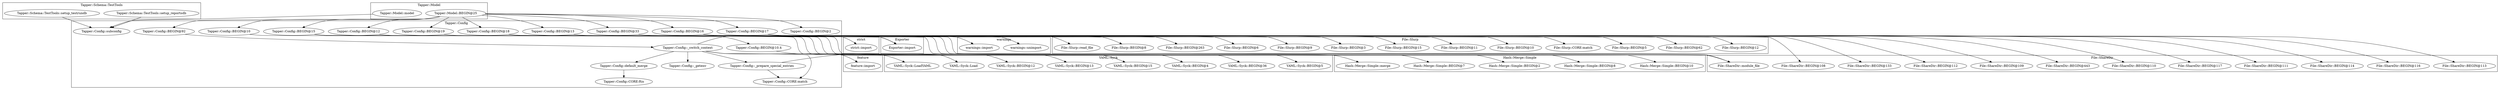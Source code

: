 digraph {
graph [overlap=false]
subgraph cluster_feature {
	label="feature";
	"feature::import";
}
subgraph cluster_Tapper_Schema_TestTools {
	label="Tapper::Schema::TestTools";
	"Tapper::Schema::TestTools::setup_reportsdb";
	"Tapper::Schema::TestTools::setup_testrundb";
}
subgraph cluster_YAML_Syck {
	label="YAML::Syck";
	"YAML::Syck::Load";
	"YAML::Syck::BEGIN@15";
	"YAML::Syck::BEGIN@4";
	"YAML::Syck::BEGIN@36";
	"YAML::Syck::BEGIN@5";
	"YAML::Syck::BEGIN@12";
	"YAML::Syck::LoadYAML";
	"YAML::Syck::BEGIN@13";
}
subgraph cluster_Exporter {
	label="Exporter";
	"Exporter::import";
}
subgraph cluster_File_ShareDir {
	label="File::ShareDir";
	"File::ShareDir::BEGIN@109";
	"File::ShareDir::BEGIN@443";
	"File::ShareDir::BEGIN@110";
	"File::ShareDir::module_file";
	"File::ShareDir::BEGIN@117";
	"File::ShareDir::BEGIN@111";
	"File::ShareDir::BEGIN@114";
	"File::ShareDir::BEGIN@116";
	"File::ShareDir::BEGIN@113";
	"File::ShareDir::BEGIN@108";
	"File::ShareDir::BEGIN@133";
	"File::ShareDir::BEGIN@112";
}
subgraph cluster_Tapper_Model {
	label="Tapper::Model";
	"Tapper::Model::model";
	"Tapper::Model::BEGIN@25";
}
subgraph cluster_File_Slurp {
	label="File::Slurp";
	"File::Slurp::BEGIN@11";
	"File::Slurp::BEGIN@15";
	"File::Slurp::BEGIN@3";
	"File::Slurp::BEGIN@9";
	"File::Slurp::BEGIN@6";
	"File::Slurp::BEGIN@263";
	"File::Slurp::BEGIN@8";
	"File::Slurp::BEGIN@12";
	"File::Slurp::BEGIN@62";
	"File::Slurp::BEGIN@5";
	"File::Slurp::CORE:match";
	"File::Slurp::read_file";
	"File::Slurp::BEGIN@10";
}
subgraph cluster_warnings {
	label="warnings";
	"warnings::unimport";
	"warnings::import";
}
subgraph cluster_Tapper_Config {
	label="Tapper::Config";
	"Tapper::Config::BEGIN@12";
	"Tapper::Config::CORE:ftis";
	"Tapper::Config::BEGIN@10";
	"Tapper::Config::BEGIN@19";
	"Tapper::Config::BEGIN@18";
	"Tapper::Config::_switch_context";
	"Tapper::Config::subconfig";
	"Tapper::Config::_prepare_special_entries";
	"Tapper::Config::BEGIN@92";
	"Tapper::Config::BEGIN@13";
	"Tapper::Config::default_merge";
	"Tapper::Config::BEGIN@16";
	"Tapper::Config::BEGIN@2";
	"Tapper::Config::CORE:match";
	"Tapper::Config::BEGIN@10.4";
	"Tapper::Config::BEGIN@15";
	"Tapper::Config::BEGIN@17";
	"Tapper::Config::_getenv";
	"Tapper::Config::BEGIN@33";
}
subgraph cluster_strict {
	label="strict";
	"strict::import";
}
subgraph cluster_Hash_Merge_Simple {
	label="Hash::Merge::Simple";
	"Hash::Merge::Simple::BEGIN@8";
	"Hash::Merge::Simple::merge";
	"Hash::Merge::Simple::BEGIN@10";
	"Hash::Merge::Simple::BEGIN@7";
	"Hash::Merge::Simple::BEGIN@2";
}
"Tapper::Model::BEGIN@25" -> "Tapper::Config::BEGIN@10";
"Tapper::Config::BEGIN@92" -> "Tapper::Config::_switch_context";
"Tapper::Model::BEGIN@25" -> "Tapper::Config::BEGIN@16";
"Tapper::Config::BEGIN@16" -> "Exporter::import";
"Tapper::Config::BEGIN@17" -> "Exporter::import";
"Tapper::Config::BEGIN@19" -> "Exporter::import";
"Tapper::Config::BEGIN@18" -> "Exporter::import";
"Tapper::Config::BEGIN@15" -> "Exporter::import";
"Tapper::Config::BEGIN@15" -> "YAML::Syck::BEGIN@12";
"Tapper::Config::_prepare_special_entries" -> "File::ShareDir::module_file";
"Tapper::Config::_switch_context" -> "File::ShareDir::module_file";
"Tapper::Schema::TestTools::setup_reportsdb" -> "Tapper::Config::subconfig";
"Tapper::Model::model" -> "Tapper::Config::subconfig";
"Tapper::Schema::TestTools::setup_testrundb" -> "Tapper::Config::subconfig";
"Tapper::Config::BEGIN@17" -> "File::ShareDir::BEGIN@117";
"Tapper::Config::BEGIN@15" -> "YAML::Syck::BEGIN@36";
"Tapper::Config::BEGIN@18" -> "Hash::Merge::Simple::BEGIN@10";
"Tapper::Config::BEGIN@15" -> "YAML::Syck::BEGIN@13";
"Tapper::Config::BEGIN@17" -> "File::ShareDir::BEGIN@110";
"Tapper::Config::BEGIN@16" -> "File::Slurp::BEGIN@9";
"Tapper::Model::BEGIN@25" -> "Tapper::Config::BEGIN@2";
"Tapper::Config::BEGIN@16" -> "File::Slurp::BEGIN@5";
"Tapper::Config::BEGIN@10" -> "Tapper::Config::BEGIN@10.4";
"Tapper::Config::BEGIN@16" -> "File::Slurp::BEGIN@10";
"Tapper::Config::BEGIN@15" -> "YAML::Syck::BEGIN@5";
"Tapper::Config::_switch_context" -> "Tapper::Config::_prepare_special_entries";
"Tapper::Model::BEGIN@25" -> "Tapper::Config::BEGIN@13";
"Tapper::Config::BEGIN@13" -> "warnings::import";
"Tapper::Model::BEGIN@25" -> "Tapper::Config::BEGIN@12";
"Tapper::Config::BEGIN@16" -> "File::Slurp::BEGIN@62";
"Tapper::Model::BEGIN@25" -> "Tapper::Config::BEGIN@92";
"Tapper::Config::_prepare_special_entries" -> "Tapper::Config::CORE:match";
"Tapper::Config::_switch_context" -> "Tapper::Config::CORE:match";
"Tapper::Model::BEGIN@25" -> "Tapper::Config::BEGIN@17";
"Tapper::Config::_switch_context" -> "Tapper::Config::_getenv";
"Tapper::Config::BEGIN@17" -> "File::ShareDir::BEGIN@443";
"Tapper::Config::BEGIN@15" -> "YAML::Syck::BEGIN@4";
"Tapper::Config::BEGIN@16" -> "File::Slurp::BEGIN@12";
"Tapper::Config::BEGIN@12" -> "strict::import";
"Tapper::Config::BEGIN@16" -> "File::Slurp::BEGIN@15";
"Tapper::Config::_switch_context" -> "Hash::Merge::Simple::merge";
"Tapper::Config::BEGIN@33" -> "warnings::unimport";
"Tapper::Config::_switch_context" -> "YAML::Syck::LoadYAML";
"Tapper::Model::BEGIN@25" -> "Tapper::Config::BEGIN@19";
"Tapper::Config::BEGIN@17" -> "File::ShareDir::BEGIN@113";
"Tapper::Config::BEGIN@16" -> "File::Slurp::BEGIN@8";
"Tapper::Model::BEGIN@25" -> "Tapper::Config::BEGIN@18";
"Tapper::Config::_switch_context" -> "YAML::Syck::Load";
"Tapper::Config::BEGIN@17" -> "File::ShareDir::BEGIN@109";
"Tapper::Config::BEGIN@16" -> "File::Slurp::BEGIN@11";
"Tapper::Config::BEGIN@17" -> "File::ShareDir::BEGIN@114";
"Tapper::Config::BEGIN@17" -> "File::ShareDir::BEGIN@116";
"Tapper::Config::default_merge" -> "Tapper::Config::CORE:ftis";
"Tapper::Config::BEGIN@15" -> "YAML::Syck::BEGIN@15";
"Tapper::Config::_switch_context" -> "File::Slurp::read_file";
"Tapper::Model::BEGIN@25" -> "Tapper::Config::BEGIN@15";
"Tapper::Model::BEGIN@25" -> "Tapper::Config::BEGIN@33";
"Tapper::Config::BEGIN@17" -> "File::ShareDir::BEGIN@133";
"Tapper::Config::BEGIN@18" -> "Hash::Merge::Simple::BEGIN@2";
"Tapper::Config::BEGIN@16" -> "File::Slurp::BEGIN@263";
"Tapper::Config::_switch_context" -> "Tapper::Config::default_merge";
"Tapper::Config::BEGIN@10.4" -> "feature::import";
"Tapper::Config::BEGIN@17" -> "File::ShareDir::BEGIN@112";
"Tapper::Config::BEGIN@17" -> "File::ShareDir::BEGIN@108";
"Tapper::Config::BEGIN@18" -> "Hash::Merge::Simple::BEGIN@8";
"Tapper::Config::BEGIN@16" -> "File::Slurp::BEGIN@6";
"Tapper::Config::BEGIN@18" -> "Hash::Merge::Simple::BEGIN@7";
"Tapper::Config::BEGIN@16" -> "File::Slurp::BEGIN@3";
"Tapper::Config::BEGIN@17" -> "File::ShareDir::BEGIN@111";
"Tapper::Config::BEGIN@16" -> "File::Slurp::CORE:match";
}

